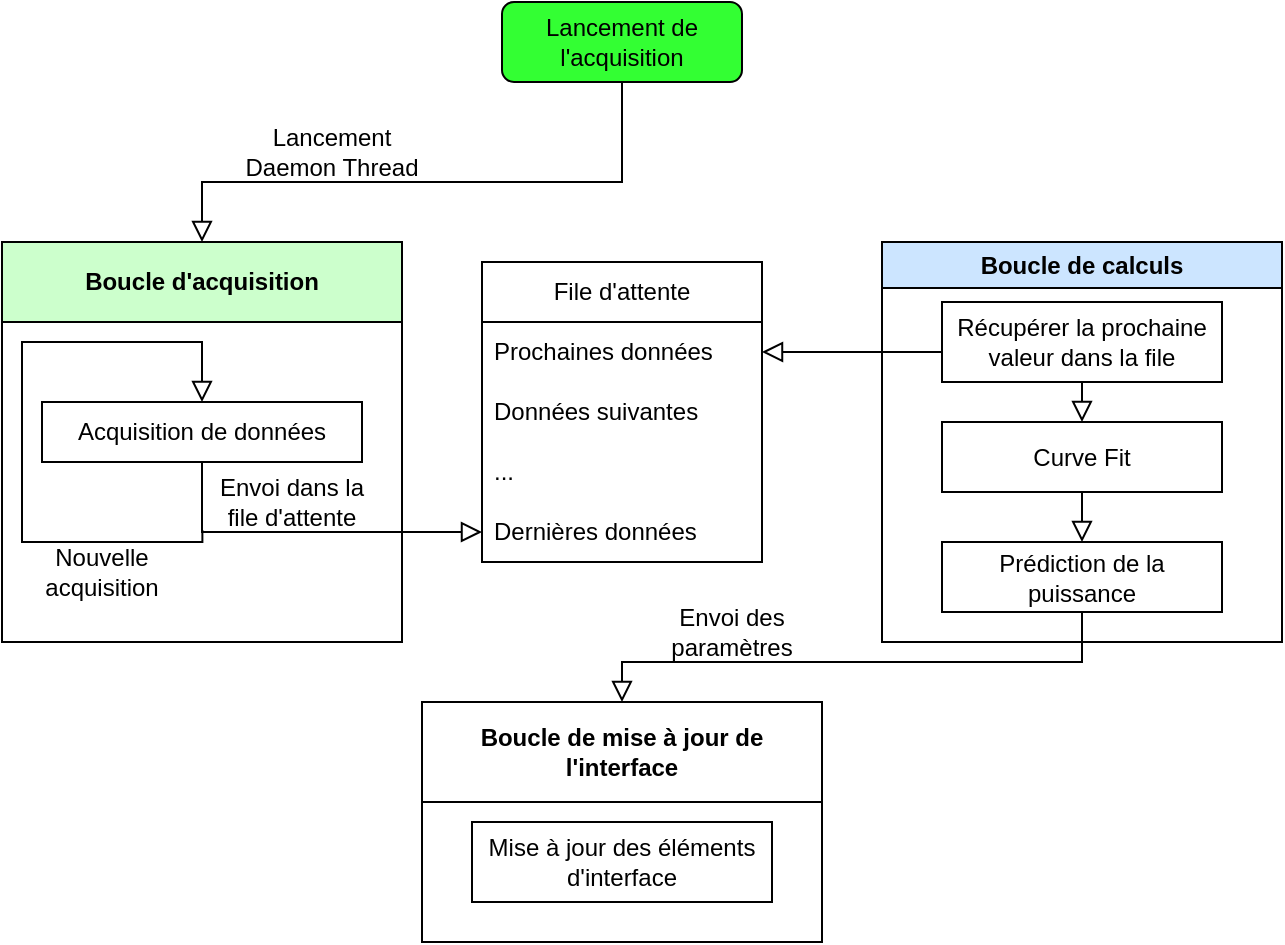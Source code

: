 <mxfile version="26.0.11">
  <diagram id="C5RBs43oDa-KdzZeNtuy" name="Page-1">
    <mxGraphModel dx="1114" dy="604" grid="1" gridSize="10" guides="1" tooltips="1" connect="1" arrows="1" fold="1" page="1" pageScale="1" pageWidth="827" pageHeight="1169" math="0" shadow="0">
      <root>
        <mxCell id="WIyWlLk6GJQsqaUBKTNV-0" />
        <mxCell id="WIyWlLk6GJQsqaUBKTNV-1" parent="WIyWlLk6GJQsqaUBKTNV-0" />
        <mxCell id="WIyWlLk6GJQsqaUBKTNV-2" value="" style="rounded=0;html=1;jettySize=auto;orthogonalLoop=1;fontSize=11;endArrow=block;endFill=0;endSize=8;strokeWidth=1;shadow=0;labelBackgroundColor=none;edgeStyle=orthogonalEdgeStyle;entryX=0.5;entryY=0;entryDx=0;entryDy=0;" parent="WIyWlLk6GJQsqaUBKTNV-1" source="WIyWlLk6GJQsqaUBKTNV-3" target="qDJio6jiuVaOhA6iV4Uu-15" edge="1">
          <mxGeometry relative="1" as="geometry">
            <mxPoint x="230" y="200" as="targetPoint" />
            <Array as="points">
              <mxPoint x="230" y="150" />
            </Array>
          </mxGeometry>
        </mxCell>
        <mxCell id="WIyWlLk6GJQsqaUBKTNV-3" value="Lancement de l&#39;acquisition" style="rounded=1;whiteSpace=wrap;html=1;fontSize=12;glass=0;strokeWidth=1;shadow=0;fillColor=light-dark(#33FF33,var(--ge-dark-color, #121212));" parent="WIyWlLk6GJQsqaUBKTNV-1" vertex="1">
          <mxGeometry x="380" y="60" width="120" height="40" as="geometry" />
        </mxCell>
        <mxCell id="qDJio6jiuVaOhA6iV4Uu-4" value="Lancement Daemon Thread" style="text;html=1;align=center;verticalAlign=middle;whiteSpace=wrap;rounded=0;" vertex="1" parent="WIyWlLk6GJQsqaUBKTNV-1">
          <mxGeometry x="250" y="120" width="90" height="30" as="geometry" />
        </mxCell>
        <mxCell id="qDJio6jiuVaOhA6iV4Uu-15" value="Boucle d&#39;acquisition" style="swimlane;whiteSpace=wrap;html=1;startSize=40;fillColor=light-dark(#CCFFCC,var(--ge-dark-color, #121212));" vertex="1" parent="WIyWlLk6GJQsqaUBKTNV-1">
          <mxGeometry x="130" y="180" width="200" height="200" as="geometry" />
        </mxCell>
        <mxCell id="qDJio6jiuVaOhA6iV4Uu-8" value="Acquisition de données" style="rounded=0;whiteSpace=wrap;html=1;" vertex="1" parent="qDJio6jiuVaOhA6iV4Uu-15">
          <mxGeometry x="20" y="80" width="160" height="30" as="geometry" />
        </mxCell>
        <mxCell id="qDJio6jiuVaOhA6iV4Uu-26" value="Envoi dans la file d&#39;attente" style="text;html=1;align=center;verticalAlign=middle;whiteSpace=wrap;rounded=0;" vertex="1" parent="qDJio6jiuVaOhA6iV4Uu-15">
          <mxGeometry x="100" y="110" width="90" height="40" as="geometry" />
        </mxCell>
        <mxCell id="qDJio6jiuVaOhA6iV4Uu-30" value="" style="rounded=0;html=1;jettySize=auto;orthogonalLoop=1;fontSize=11;endArrow=block;endFill=0;endSize=8;strokeWidth=1;shadow=0;labelBackgroundColor=none;edgeStyle=orthogonalEdgeStyle;entryX=0.5;entryY=0;entryDx=0;entryDy=0;exitX=0.002;exitY=0.851;exitDx=0;exitDy=0;exitPerimeter=0;" edge="1" parent="qDJio6jiuVaOhA6iV4Uu-15" source="qDJio6jiuVaOhA6iV4Uu-26" target="qDJio6jiuVaOhA6iV4Uu-8">
          <mxGeometry relative="1" as="geometry">
            <mxPoint x="84" y="150" as="sourcePoint" />
            <mxPoint x="-40" y="180" as="targetPoint" />
            <Array as="points">
              <mxPoint x="100" y="150" />
              <mxPoint x="10" y="150" />
              <mxPoint x="10" y="50" />
              <mxPoint x="100" y="50" />
            </Array>
          </mxGeometry>
        </mxCell>
        <mxCell id="qDJio6jiuVaOhA6iV4Uu-31" value="Nouvelle acquisition" style="text;html=1;align=center;verticalAlign=middle;whiteSpace=wrap;rounded=0;" vertex="1" parent="qDJio6jiuVaOhA6iV4Uu-15">
          <mxGeometry x="20" y="150" width="60" height="30" as="geometry" />
        </mxCell>
        <mxCell id="qDJio6jiuVaOhA6iV4Uu-16" value="File d&#39;attente" style="swimlane;fontStyle=0;childLayout=stackLayout;horizontal=1;startSize=30;horizontalStack=0;resizeParent=1;resizeParentMax=0;resizeLast=0;collapsible=1;marginBottom=0;whiteSpace=wrap;html=1;" vertex="1" parent="WIyWlLk6GJQsqaUBKTNV-1">
          <mxGeometry x="370" y="190" width="140" height="150" as="geometry">
            <mxRectangle x="370" y="190" width="110" height="30" as="alternateBounds" />
          </mxGeometry>
        </mxCell>
        <mxCell id="qDJio6jiuVaOhA6iV4Uu-17" value="Prochaines données" style="text;strokeColor=none;fillColor=none;align=left;verticalAlign=middle;spacingLeft=4;spacingRight=4;overflow=hidden;points=[[0,0.5],[1,0.5]];portConstraint=eastwest;rotatable=0;whiteSpace=wrap;html=1;" vertex="1" parent="qDJio6jiuVaOhA6iV4Uu-16">
          <mxGeometry y="30" width="140" height="30" as="geometry" />
        </mxCell>
        <mxCell id="qDJio6jiuVaOhA6iV4Uu-18" value="Données suivantes" style="text;strokeColor=none;fillColor=none;align=left;verticalAlign=middle;spacingLeft=4;spacingRight=4;overflow=hidden;points=[[0,0.5],[1,0.5]];portConstraint=eastwest;rotatable=0;whiteSpace=wrap;html=1;" vertex="1" parent="qDJio6jiuVaOhA6iV4Uu-16">
          <mxGeometry y="60" width="140" height="30" as="geometry" />
        </mxCell>
        <mxCell id="qDJio6jiuVaOhA6iV4Uu-19" value="..." style="text;strokeColor=none;fillColor=none;align=left;verticalAlign=middle;spacingLeft=4;spacingRight=4;overflow=hidden;points=[[0,0.5],[1,0.5]];portConstraint=eastwest;rotatable=0;whiteSpace=wrap;html=1;" vertex="1" parent="qDJio6jiuVaOhA6iV4Uu-16">
          <mxGeometry y="90" width="140" height="30" as="geometry" />
        </mxCell>
        <mxCell id="qDJio6jiuVaOhA6iV4Uu-21" value="Dernières données" style="text;strokeColor=none;fillColor=none;align=left;verticalAlign=middle;spacingLeft=4;spacingRight=4;overflow=hidden;points=[[0,0.5],[1,0.5]];portConstraint=eastwest;rotatable=0;whiteSpace=wrap;html=1;" vertex="1" parent="qDJio6jiuVaOhA6iV4Uu-16">
          <mxGeometry y="120" width="140" height="30" as="geometry" />
        </mxCell>
        <mxCell id="qDJio6jiuVaOhA6iV4Uu-22" value="" style="rounded=0;html=1;jettySize=auto;orthogonalLoop=1;fontSize=11;endArrow=block;endFill=0;endSize=8;strokeWidth=1;shadow=0;labelBackgroundColor=none;edgeStyle=orthogonalEdgeStyle;exitX=0.5;exitY=1;exitDx=0;exitDy=0;entryX=0;entryY=0.5;entryDx=0;entryDy=0;" edge="1" parent="WIyWlLk6GJQsqaUBKTNV-1" source="qDJio6jiuVaOhA6iV4Uu-8" target="qDJio6jiuVaOhA6iV4Uu-21">
          <mxGeometry relative="1" as="geometry">
            <mxPoint x="374" y="440" as="sourcePoint" />
            <mxPoint x="230" y="325" as="targetPoint" />
            <Array as="points">
              <mxPoint x="230" y="325" />
            </Array>
          </mxGeometry>
        </mxCell>
        <mxCell id="qDJio6jiuVaOhA6iV4Uu-27" value="Boucle de calculs" style="swimlane;whiteSpace=wrap;html=1;fillColor=light-dark(#CCE5FF,var(--ge-dark-color, #121212));" vertex="1" parent="WIyWlLk6GJQsqaUBKTNV-1">
          <mxGeometry x="570" y="180" width="200" height="200" as="geometry" />
        </mxCell>
        <mxCell id="qDJio6jiuVaOhA6iV4Uu-32" value="Récupérer la prochaine valeur dans la file" style="rounded=0;whiteSpace=wrap;html=1;" vertex="1" parent="qDJio6jiuVaOhA6iV4Uu-27">
          <mxGeometry x="30" y="30" width="140" height="40" as="geometry" />
        </mxCell>
        <mxCell id="qDJio6jiuVaOhA6iV4Uu-34" value="Curve Fit" style="rounded=0;whiteSpace=wrap;html=1;" vertex="1" parent="qDJio6jiuVaOhA6iV4Uu-27">
          <mxGeometry x="30" y="90" width="140" height="35" as="geometry" />
        </mxCell>
        <mxCell id="qDJio6jiuVaOhA6iV4Uu-35" value="" style="rounded=0;html=1;jettySize=auto;orthogonalLoop=1;fontSize=11;endArrow=block;endFill=0;endSize=8;strokeWidth=1;shadow=0;labelBackgroundColor=none;edgeStyle=orthogonalEdgeStyle;exitX=0.5;exitY=1;exitDx=0;exitDy=0;entryX=0.5;entryY=0;entryDx=0;entryDy=0;" edge="1" parent="qDJio6jiuVaOhA6iV4Uu-27" source="qDJio6jiuVaOhA6iV4Uu-32" target="qDJio6jiuVaOhA6iV4Uu-34">
          <mxGeometry relative="1" as="geometry">
            <mxPoint x="40" y="65" as="sourcePoint" />
            <mxPoint x="-70" y="65" as="targetPoint" />
            <Array as="points" />
          </mxGeometry>
        </mxCell>
        <mxCell id="qDJio6jiuVaOhA6iV4Uu-36" value="Prédiction de la puissance" style="rounded=0;whiteSpace=wrap;html=1;" vertex="1" parent="qDJio6jiuVaOhA6iV4Uu-27">
          <mxGeometry x="30" y="150" width="140" height="35" as="geometry" />
        </mxCell>
        <mxCell id="qDJio6jiuVaOhA6iV4Uu-37" value="" style="rounded=0;html=1;jettySize=auto;orthogonalLoop=1;fontSize=11;endArrow=block;endFill=0;endSize=8;strokeWidth=1;shadow=0;labelBackgroundColor=none;edgeStyle=orthogonalEdgeStyle;exitX=0.5;exitY=1;exitDx=0;exitDy=0;" edge="1" parent="qDJio6jiuVaOhA6iV4Uu-27" source="qDJio6jiuVaOhA6iV4Uu-34">
          <mxGeometry relative="1" as="geometry">
            <mxPoint x="99.55" y="180" as="sourcePoint" />
            <mxPoint x="100" y="150" as="targetPoint" />
            <Array as="points" />
          </mxGeometry>
        </mxCell>
        <mxCell id="qDJio6jiuVaOhA6iV4Uu-33" value="" style="rounded=0;html=1;jettySize=auto;orthogonalLoop=1;fontSize=11;endArrow=block;endFill=0;endSize=8;strokeWidth=1;shadow=0;labelBackgroundColor=none;edgeStyle=orthogonalEdgeStyle;exitX=0;exitY=0.5;exitDx=0;exitDy=0;entryX=1;entryY=0.5;entryDx=0;entryDy=0;" edge="1" parent="WIyWlLk6GJQsqaUBKTNV-1" source="qDJio6jiuVaOhA6iV4Uu-32" target="qDJio6jiuVaOhA6iV4Uu-17">
          <mxGeometry relative="1" as="geometry">
            <mxPoint x="540" y="420" as="sourcePoint" />
            <mxPoint x="680" y="455" as="targetPoint" />
            <Array as="points">
              <mxPoint x="530" y="235" />
              <mxPoint x="530" y="235" />
            </Array>
          </mxGeometry>
        </mxCell>
        <mxCell id="qDJio6jiuVaOhA6iV4Uu-39" value="Boucle de mise à jour de l&#39;interface" style="swimlane;whiteSpace=wrap;html=1;startSize=50;" vertex="1" parent="WIyWlLk6GJQsqaUBKTNV-1">
          <mxGeometry x="340" y="410" width="200" height="120" as="geometry" />
        </mxCell>
        <mxCell id="qDJio6jiuVaOhA6iV4Uu-40" value="Mise à jour des éléments d&#39;interface" style="rounded=0;whiteSpace=wrap;html=1;" vertex="1" parent="qDJio6jiuVaOhA6iV4Uu-39">
          <mxGeometry x="25" y="60" width="150" height="40" as="geometry" />
        </mxCell>
        <mxCell id="qDJio6jiuVaOhA6iV4Uu-41" value="" style="rounded=0;html=1;jettySize=auto;orthogonalLoop=1;fontSize=11;endArrow=block;endFill=0;endSize=8;strokeWidth=1;shadow=0;labelBackgroundColor=none;edgeStyle=orthogonalEdgeStyle;exitX=0.5;exitY=1;exitDx=0;exitDy=0;entryX=0.5;entryY=0;entryDx=0;entryDy=0;" edge="1" parent="WIyWlLk6GJQsqaUBKTNV-1" source="qDJio6jiuVaOhA6iV4Uu-36" target="qDJio6jiuVaOhA6iV4Uu-39">
          <mxGeometry relative="1" as="geometry">
            <mxPoint x="485" y="380" as="sourcePoint" />
            <mxPoint x="395" y="385" as="targetPoint" />
            <Array as="points">
              <mxPoint x="670" y="390" />
              <mxPoint x="440" y="390" />
            </Array>
          </mxGeometry>
        </mxCell>
        <mxCell id="qDJio6jiuVaOhA6iV4Uu-42" value="Envoi des paramètres" style="text;html=1;align=center;verticalAlign=middle;whiteSpace=wrap;rounded=0;" vertex="1" parent="WIyWlLk6GJQsqaUBKTNV-1">
          <mxGeometry x="450" y="360" width="90" height="30" as="geometry" />
        </mxCell>
      </root>
    </mxGraphModel>
  </diagram>
</mxfile>
